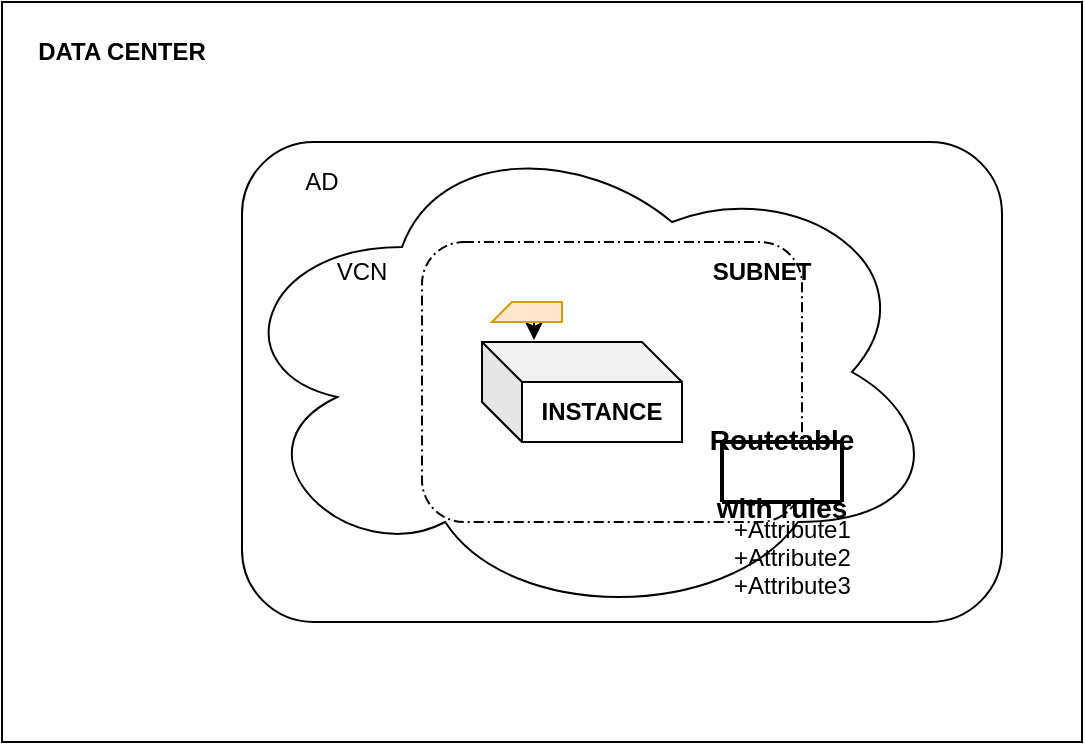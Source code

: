 <mxfile version="14.7.7" type="github">
  <diagram id="y6vnvWq1LLHN1AX9GfiJ" name="Page-1">
    <mxGraphModel dx="868" dy="423" grid="1" gridSize="10" guides="1" tooltips="1" connect="1" arrows="1" fold="1" page="1" pageScale="1" pageWidth="850" pageHeight="1100" math="0" shadow="0">
      <root>
        <mxCell id="0" />
        <mxCell id="1" parent="0" />
        <mxCell id="gCib6PayQBfpowBPioGF-1" value="" style="rounded=0;whiteSpace=wrap;html=1;" vertex="1" parent="1">
          <mxGeometry x="170" y="30" width="540" height="370" as="geometry" />
        </mxCell>
        <mxCell id="gCib6PayQBfpowBPioGF-2" value="" style="rounded=1;whiteSpace=wrap;html=1;" vertex="1" parent="1">
          <mxGeometry x="290" y="100" width="380" height="240" as="geometry" />
        </mxCell>
        <mxCell id="gCib6PayQBfpowBPioGF-5" value="DATA CENTER" style="text;html=1;strokeColor=none;fillColor=none;align=center;verticalAlign=middle;whiteSpace=wrap;rounded=0;fontStyle=1" vertex="1" parent="1">
          <mxGeometry x="180" y="30" width="100" height="50" as="geometry" />
        </mxCell>
        <mxCell id="gCib6PayQBfpowBPioGF-7" value="" style="ellipse;shape=cloud;whiteSpace=wrap;html=1;" vertex="1" parent="1">
          <mxGeometry x="280" y="90" width="360" height="250" as="geometry" />
        </mxCell>
        <mxCell id="gCib6PayQBfpowBPioGF-8" value="AD" style="text;html=1;strokeColor=none;fillColor=none;align=center;verticalAlign=middle;whiteSpace=wrap;rounded=0;" vertex="1" parent="1">
          <mxGeometry x="310" y="110" width="40" height="20" as="geometry" />
        </mxCell>
        <mxCell id="gCib6PayQBfpowBPioGF-9" value="VCN" style="text;html=1;strokeColor=none;fillColor=none;align=center;verticalAlign=middle;whiteSpace=wrap;rounded=0;" vertex="1" parent="1">
          <mxGeometry x="330" y="155" width="40" height="20" as="geometry" />
        </mxCell>
        <mxCell id="gCib6PayQBfpowBPioGF-12" value="" style="points=[[0.25,0,0],[0.5,0,0],[0.75,0,0],[1,0.25,0],[1,0.5,0],[1,0.75,0],[0.75,1,0],[0.5,1,0],[0.25,1,0],[0,0.75,0],[0,0.5,0],[0,0.25,0]];rounded=1;dashed=1;dashPattern=5 2 1 2;labelPosition=center;verticalLabelPosition=top;align=right;verticalAlign=bottom;fontSize=8;" vertex="1" parent="1">
          <mxGeometry x="380" y="150" width="190" height="140" as="geometry" />
        </mxCell>
        <mxCell id="gCib6PayQBfpowBPioGF-13" value="SUBNET" style="text;html=1;strokeColor=none;fillColor=none;align=center;verticalAlign=middle;whiteSpace=wrap;rounded=0;fontStyle=1" vertex="1" parent="1">
          <mxGeometry x="530" y="155" width="40" height="20" as="geometry" />
        </mxCell>
        <mxCell id="gCib6PayQBfpowBPioGF-16" style="edgeStyle=orthogonalEdgeStyle;rounded=0;orthogonalLoop=1;jettySize=auto;html=1;exitX=0.5;exitY=1;exitDx=0;exitDy=0;exitPerimeter=0;entryX=0.26;entryY=-0.02;entryDx=0;entryDy=0;entryPerimeter=0;" edge="1" parent="1" source="gCib6PayQBfpowBPioGF-14" target="gCib6PayQBfpowBPioGF-15">
          <mxGeometry relative="1" as="geometry" />
        </mxCell>
        <mxCell id="gCib6PayQBfpowBPioGF-14" value="" style="verticalLabelPosition=bottom;verticalAlign=top;html=1;shape=card;whiteSpace=wrap;size=20;arcSize=12;fillColor=#ffe6cc;strokeColor=#d79b00;" vertex="1" parent="1">
          <mxGeometry x="415" y="180" width="35" height="10" as="geometry" />
        </mxCell>
        <mxCell id="gCib6PayQBfpowBPioGF-15" value="INSTANCE" style="shape=cube;whiteSpace=wrap;html=1;boundedLbl=1;backgroundOutline=1;darkOpacity=0.05;darkOpacity2=0.1;fontStyle=1" vertex="1" parent="1">
          <mxGeometry x="410" y="200" width="100" height="50" as="geometry" />
        </mxCell>
        <mxCell id="gCib6PayQBfpowBPioGF-30" value="Routetable &#xa;&#xa;with rules " style="swimlane;childLayout=stackLayout;horizontal=1;startSize=30;horizontalStack=0;rounded=1;fontSize=14;fontStyle=1;strokeWidth=2;resizeParent=0;resizeLast=1;shadow=0;dashed=0;align=center;" vertex="1" parent="1">
          <mxGeometry x="530" y="250" width="60" height="30" as="geometry" />
        </mxCell>
        <mxCell id="gCib6PayQBfpowBPioGF-31" value="+Attribute1&#xa;+Attribute2&#xa;+Attribute3" style="align=left;strokeColor=none;fillColor=none;spacingLeft=4;fontSize=12;verticalAlign=top;resizable=0;rotatable=0;part=1;" vertex="1" parent="gCib6PayQBfpowBPioGF-30">
          <mxGeometry y="30" width="60" as="geometry" />
        </mxCell>
      </root>
    </mxGraphModel>
  </diagram>
</mxfile>
